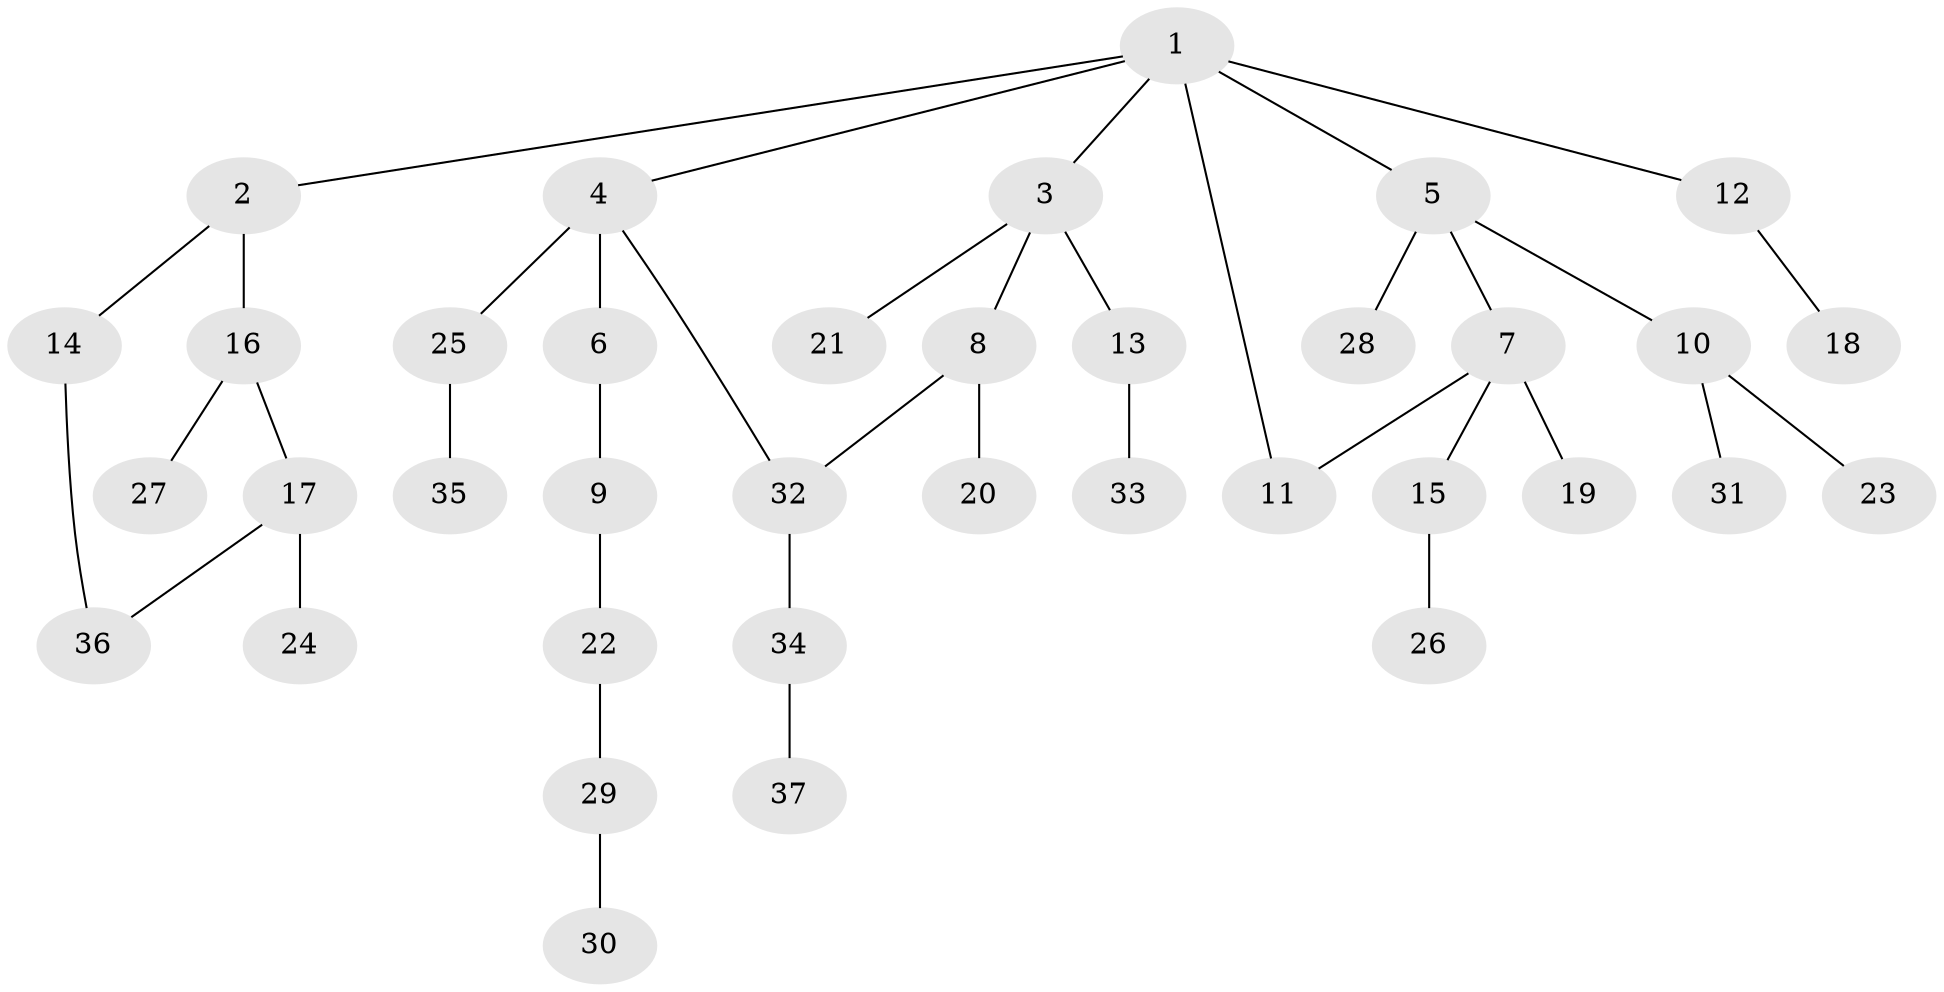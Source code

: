 // original degree distribution, {7: 0.014084507042253521, 4: 0.11267605633802817, 2: 0.323943661971831, 3: 0.09859154929577464, 1: 0.4225352112676056, 5: 0.028169014084507043}
// Generated by graph-tools (version 1.1) at 2025/34/03/09/25 02:34:34]
// undirected, 37 vertices, 39 edges
graph export_dot {
graph [start="1"]
  node [color=gray90,style=filled];
  1;
  2;
  3;
  4;
  5;
  6;
  7;
  8;
  9;
  10;
  11;
  12;
  13;
  14;
  15;
  16;
  17;
  18;
  19;
  20;
  21;
  22;
  23;
  24;
  25;
  26;
  27;
  28;
  29;
  30;
  31;
  32;
  33;
  34;
  35;
  36;
  37;
  1 -- 2 [weight=1.0];
  1 -- 3 [weight=1.0];
  1 -- 4 [weight=1.0];
  1 -- 5 [weight=1.0];
  1 -- 11 [weight=1.0];
  1 -- 12 [weight=1.0];
  2 -- 14 [weight=1.0];
  2 -- 16 [weight=1.0];
  3 -- 8 [weight=1.0];
  3 -- 13 [weight=1.0];
  3 -- 21 [weight=1.0];
  4 -- 6 [weight=3.0];
  4 -- 25 [weight=1.0];
  4 -- 32 [weight=1.0];
  5 -- 7 [weight=1.0];
  5 -- 10 [weight=1.0];
  5 -- 28 [weight=1.0];
  6 -- 9 [weight=1.0];
  7 -- 11 [weight=1.0];
  7 -- 15 [weight=2.0];
  7 -- 19 [weight=1.0];
  8 -- 20 [weight=1.0];
  8 -- 32 [weight=1.0];
  9 -- 22 [weight=1.0];
  10 -- 23 [weight=1.0];
  10 -- 31 [weight=1.0];
  12 -- 18 [weight=1.0];
  13 -- 33 [weight=4.0];
  14 -- 36 [weight=1.0];
  15 -- 26 [weight=1.0];
  16 -- 17 [weight=1.0];
  16 -- 27 [weight=1.0];
  17 -- 24 [weight=1.0];
  17 -- 36 [weight=1.0];
  22 -- 29 [weight=1.0];
  25 -- 35 [weight=1.0];
  29 -- 30 [weight=3.0];
  32 -- 34 [weight=1.0];
  34 -- 37 [weight=1.0];
}
